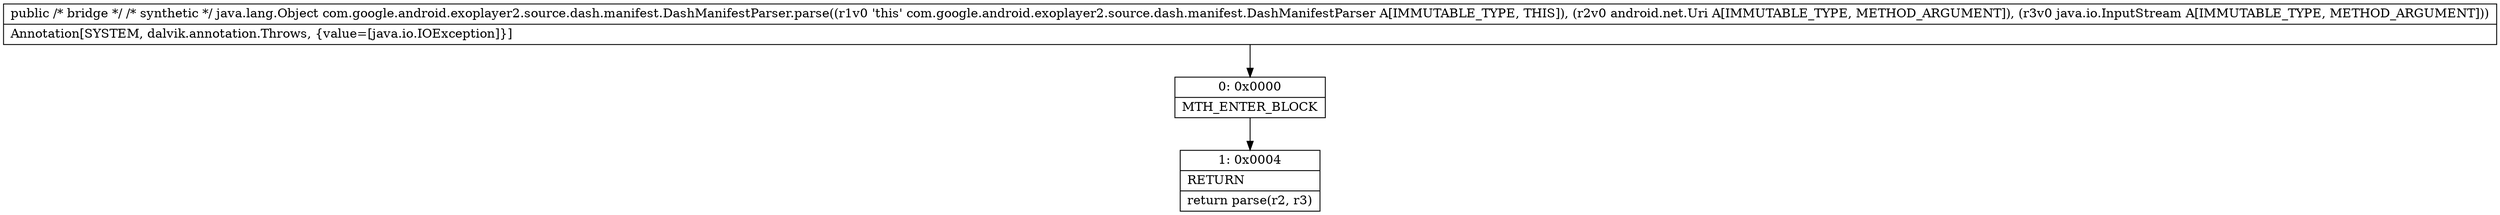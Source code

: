 digraph "CFG forcom.google.android.exoplayer2.source.dash.manifest.DashManifestParser.parse(Landroid\/net\/Uri;Ljava\/io\/InputStream;)Ljava\/lang\/Object;" {
Node_0 [shape=record,label="{0\:\ 0x0000|MTH_ENTER_BLOCK\l}"];
Node_1 [shape=record,label="{1\:\ 0x0004|RETURN\l|return parse(r2, r3)\l}"];
MethodNode[shape=record,label="{public \/* bridge *\/ \/* synthetic *\/ java.lang.Object com.google.android.exoplayer2.source.dash.manifest.DashManifestParser.parse((r1v0 'this' com.google.android.exoplayer2.source.dash.manifest.DashManifestParser A[IMMUTABLE_TYPE, THIS]), (r2v0 android.net.Uri A[IMMUTABLE_TYPE, METHOD_ARGUMENT]), (r3v0 java.io.InputStream A[IMMUTABLE_TYPE, METHOD_ARGUMENT]))  | Annotation[SYSTEM, dalvik.annotation.Throws, \{value=[java.io.IOException]\}]\l}"];
MethodNode -> Node_0;
Node_0 -> Node_1;
}

